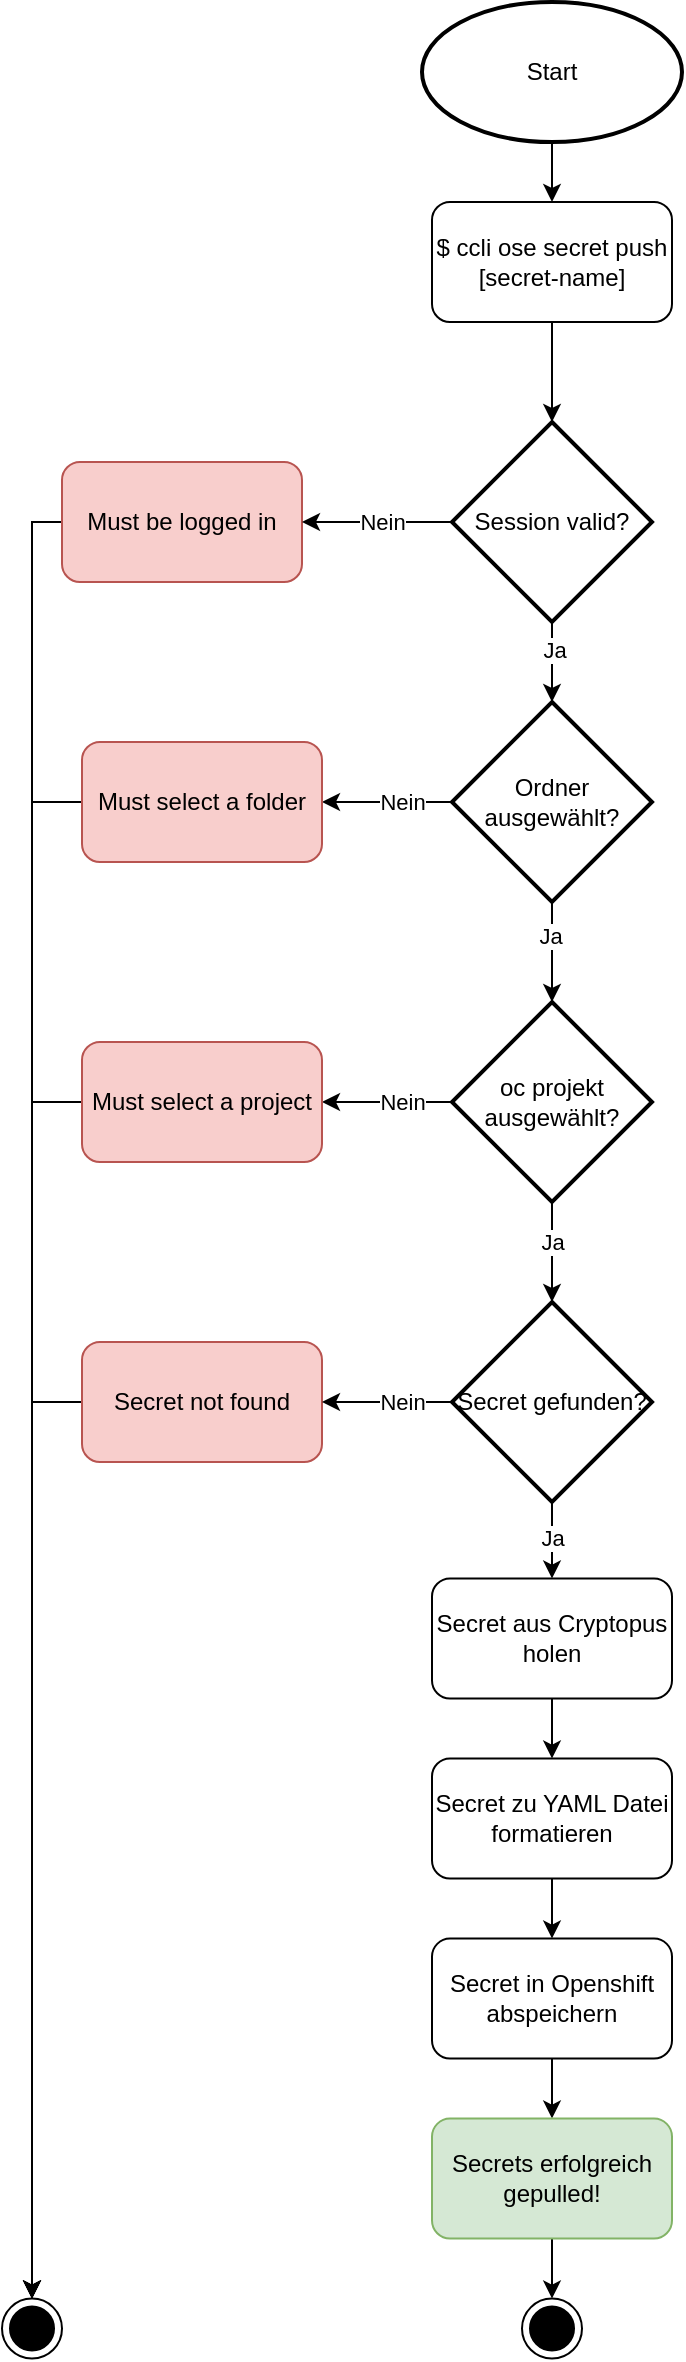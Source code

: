 <mxfile version="13.6.0" type="device"><diagram id="6a731a19-8d31-9384-78a2-239565b7b9f0" name="Page-1"><mxGraphModel dx="1420" dy="898" grid="1" gridSize="10" guides="1" tooltips="1" connect="1" arrows="1" fold="1" page="1" pageScale="1" pageWidth="1169" pageHeight="827" background="#ffffff" math="0" shadow="0"><root><mxCell id="0"/><mxCell id="1" parent="0"/><mxCell id="NWZ6fTpJ-l_STs-Fj8A3-55" style="edgeStyle=orthogonalEdgeStyle;rounded=0;orthogonalLoop=1;jettySize=auto;html=1;" parent="1" source="NWZ6fTpJ-l_STs-Fj8A3-56" target="NWZ6fTpJ-l_STs-Fj8A3-57" edge="1"><mxGeometry relative="1" as="geometry"/></mxCell><mxCell id="NWZ6fTpJ-l_STs-Fj8A3-56" value="&lt;div&gt;Start&lt;/div&gt;" style="strokeWidth=2;html=1;shape=mxgraph.flowchart.start_1;whiteSpace=wrap;" parent="1" vertex="1"><mxGeometry x="450" y="100" width="130" height="70" as="geometry"/></mxCell><mxCell id="NWZ6fTpJ-l_STs-Fj8A3-57" value="$ ccli ose secret push [secret-name]" style="rounded=1;whiteSpace=wrap;html=1;" parent="1" vertex="1"><mxGeometry x="455" y="200" width="120" height="60" as="geometry"/></mxCell><mxCell id="NWZ6fTpJ-l_STs-Fj8A3-58" value="" style="ellipse;html=1;shape=endState;fillColor=#000000;" parent="1" vertex="1"><mxGeometry x="240" y="1248.28" width="30" height="30" as="geometry"/></mxCell><mxCell id="NWZ6fTpJ-l_STs-Fj8A3-59" style="edgeStyle=orthogonalEdgeStyle;rounded=0;orthogonalLoop=1;jettySize=auto;html=1;" parent="1" source="NWZ6fTpJ-l_STs-Fj8A3-64" target="NWZ6fTpJ-l_STs-Fj8A3-58" edge="1"><mxGeometry relative="1" as="geometry"><Array as="points"><mxPoint x="255" y="360"/></Array></mxGeometry></mxCell><mxCell id="NWZ6fTpJ-l_STs-Fj8A3-60" style="edgeStyle=orthogonalEdgeStyle;rounded=0;orthogonalLoop=1;jettySize=auto;html=1;" parent="1" source="NWZ6fTpJ-l_STs-Fj8A3-62" target="NWZ6fTpJ-l_STs-Fj8A3-71" edge="1"><mxGeometry relative="1" as="geometry"><mxPoint x="515" y="470" as="targetPoint"/></mxGeometry></mxCell><mxCell id="NWZ6fTpJ-l_STs-Fj8A3-61" value="Ja" style="edgeLabel;html=1;align=center;verticalAlign=middle;resizable=0;points=[];" parent="NWZ6fTpJ-l_STs-Fj8A3-60" vertex="1" connectable="0"><mxGeometry x="-0.307" y="1" relative="1" as="geometry"><mxPoint as="offset"/></mxGeometry></mxCell><mxCell id="NWZ6fTpJ-l_STs-Fj8A3-62" value="Session valid?" style="strokeWidth=2;html=1;shape=mxgraph.flowchart.decision;whiteSpace=wrap;" parent="1" vertex="1"><mxGeometry x="465" y="310" width="100" height="100" as="geometry"/></mxCell><mxCell id="NWZ6fTpJ-l_STs-Fj8A3-63" style="edgeStyle=orthogonalEdgeStyle;rounded=0;orthogonalLoop=1;jettySize=auto;html=1;" parent="1" source="NWZ6fTpJ-l_STs-Fj8A3-57" target="NWZ6fTpJ-l_STs-Fj8A3-62" edge="1"><mxGeometry relative="1" as="geometry"><mxPoint x="515" y="260" as="sourcePoint"/><mxPoint x="515" y="480" as="targetPoint"/></mxGeometry></mxCell><mxCell id="NWZ6fTpJ-l_STs-Fj8A3-64" value="Must be logged in" style="rounded=1;whiteSpace=wrap;html=1;fillColor=#f8cecc;strokeColor=#b85450;" parent="1" vertex="1"><mxGeometry x="270" y="330" width="120" height="60" as="geometry"/></mxCell><mxCell id="NWZ6fTpJ-l_STs-Fj8A3-65" style="edgeStyle=orthogonalEdgeStyle;rounded=0;orthogonalLoop=1;jettySize=auto;html=1;" parent="1" source="NWZ6fTpJ-l_STs-Fj8A3-62" target="NWZ6fTpJ-l_STs-Fj8A3-64" edge="1"><mxGeometry relative="1" as="geometry"><mxPoint x="465.0" y="360.034" as="sourcePoint"/><mxPoint x="225" y="1090" as="targetPoint"/></mxGeometry></mxCell><mxCell id="NWZ6fTpJ-l_STs-Fj8A3-66" value="&lt;div&gt;Nein&lt;/div&gt;" style="edgeLabel;html=1;align=center;verticalAlign=middle;resizable=0;points=[];" parent="NWZ6fTpJ-l_STs-Fj8A3-65" vertex="1" connectable="0"><mxGeometry x="-0.773" y="1" relative="1" as="geometry"><mxPoint x="-26.39" y="-1" as="offset"/></mxGeometry></mxCell><mxCell id="NWZ6fTpJ-l_STs-Fj8A3-67" style="edgeStyle=orthogonalEdgeStyle;rounded=0;orthogonalLoop=1;jettySize=auto;html=1;" parent="1" source="NWZ6fTpJ-l_STs-Fj8A3-71" target="NWZ6fTpJ-l_STs-Fj8A3-73" edge="1"><mxGeometry relative="1" as="geometry"/></mxCell><mxCell id="NWZ6fTpJ-l_STs-Fj8A3-68" value="Nein" style="edgeLabel;html=1;align=center;verticalAlign=middle;resizable=0;points=[];" parent="NWZ6fTpJ-l_STs-Fj8A3-67" vertex="1" connectable="0"><mxGeometry x="0.227" y="-1" relative="1" as="geometry"><mxPoint x="15" y="1" as="offset"/></mxGeometry></mxCell><mxCell id="NWZ6fTpJ-l_STs-Fj8A3-69" style="edgeStyle=orthogonalEdgeStyle;rounded=0;orthogonalLoop=1;jettySize=auto;html=1;" parent="1" source="NWZ6fTpJ-l_STs-Fj8A3-71" target="NWZ6fTpJ-l_STs-Fj8A3-77" edge="1"><mxGeometry relative="1" as="geometry"><mxPoint x="515.0" y="597" as="targetPoint"/></mxGeometry></mxCell><mxCell id="NWZ6fTpJ-l_STs-Fj8A3-70" value="Ja" style="edgeLabel;html=1;align=center;verticalAlign=middle;resizable=0;points=[];" parent="NWZ6fTpJ-l_STs-Fj8A3-69" vertex="1" connectable="0"><mxGeometry x="-0.348" y="-1" relative="1" as="geometry"><mxPoint as="offset"/></mxGeometry></mxCell><mxCell id="NWZ6fTpJ-l_STs-Fj8A3-71" value="Ordner ausgewählt?" style="strokeWidth=2;html=1;shape=mxgraph.flowchart.decision;whiteSpace=wrap;" parent="1" vertex="1"><mxGeometry x="465" y="450" width="100" height="100" as="geometry"/></mxCell><mxCell id="NWZ6fTpJ-l_STs-Fj8A3-72" style="edgeStyle=orthogonalEdgeStyle;rounded=0;orthogonalLoop=1;jettySize=auto;html=1;" parent="1" source="NWZ6fTpJ-l_STs-Fj8A3-73" target="NWZ6fTpJ-l_STs-Fj8A3-58" edge="1"><mxGeometry relative="1" as="geometry"/></mxCell><mxCell id="NWZ6fTpJ-l_STs-Fj8A3-73" value="Must select a folder" style="rounded=1;whiteSpace=wrap;html=1;fillColor=#f8cecc;strokeColor=#b85450;" parent="1" vertex="1"><mxGeometry x="280" y="470" width="120" height="60" as="geometry"/></mxCell><mxCell id="NWZ6fTpJ-l_STs-Fj8A3-74" value="" style="ellipse;html=1;shape=endState;fillColor=#000000;" parent="1" vertex="1"><mxGeometry x="500" y="1248.28" width="30" height="30" as="geometry"/></mxCell><mxCell id="NWZ6fTpJ-l_STs-Fj8A3-75" style="edgeStyle=orthogonalEdgeStyle;rounded=0;orthogonalLoop=1;jettySize=auto;html=1;" parent="1" source="NWZ6fTpJ-l_STs-Fj8A3-77" target="NWZ6fTpJ-l_STs-Fj8A3-86" edge="1"><mxGeometry relative="1" as="geometry"/></mxCell><mxCell id="NWZ6fTpJ-l_STs-Fj8A3-76" value="Nein" style="edgeLabel;html=1;align=center;verticalAlign=middle;resizable=0;points=[];" parent="NWZ6fTpJ-l_STs-Fj8A3-75" vertex="1" connectable="0"><mxGeometry x="0.274" y="2" relative="1" as="geometry"><mxPoint x="16.38" y="-2" as="offset"/></mxGeometry></mxCell><mxCell id="NWZ6fTpJ-l_STs-Fj8A3-77" value="oc projekt ausgewählt?" style="strokeWidth=2;html=1;shape=mxgraph.flowchart.decision;whiteSpace=wrap;" parent="1" vertex="1"><mxGeometry x="465" y="600" width="100" height="100" as="geometry"/></mxCell><mxCell id="NWZ6fTpJ-l_STs-Fj8A3-83" style="edgeStyle=orthogonalEdgeStyle;rounded=0;orthogonalLoop=1;jettySize=auto;html=1;" parent="1" source="NWZ6fTpJ-l_STs-Fj8A3-77" target="NWZ6fTpJ-l_STs-Fj8A3-90" edge="1"><mxGeometry relative="1" as="geometry"><mxPoint x="515.0" y="720" as="sourcePoint"/><mxPoint x="515" y="750" as="targetPoint"/></mxGeometry></mxCell><mxCell id="NWZ6fTpJ-l_STs-Fj8A3-84" value="Ja" style="edgeLabel;html=1;align=center;verticalAlign=middle;resizable=0;points=[];" parent="NWZ6fTpJ-l_STs-Fj8A3-83" vertex="1" connectable="0"><mxGeometry x="0.319" relative="1" as="geometry"><mxPoint y="-13.33" as="offset"/></mxGeometry></mxCell><mxCell id="NWZ6fTpJ-l_STs-Fj8A3-85" style="edgeStyle=orthogonalEdgeStyle;rounded=0;orthogonalLoop=1;jettySize=auto;html=1;" parent="1" source="NWZ6fTpJ-l_STs-Fj8A3-86" target="NWZ6fTpJ-l_STs-Fj8A3-58" edge="1"><mxGeometry relative="1" as="geometry"/></mxCell><mxCell id="NWZ6fTpJ-l_STs-Fj8A3-86" value="Must select a project" style="rounded=1;whiteSpace=wrap;html=1;fillColor=#f8cecc;strokeColor=#b85450;" parent="1" vertex="1"><mxGeometry x="280" y="620" width="120" height="60" as="geometry"/></mxCell><mxCell id="NWZ6fTpJ-l_STs-Fj8A3-87" style="edgeStyle=orthogonalEdgeStyle;rounded=0;orthogonalLoop=1;jettySize=auto;html=1;" parent="1" source="NWZ6fTpJ-l_STs-Fj8A3-91" target="NWZ6fTpJ-l_STs-Fj8A3-58" edge="1"><mxGeometry relative="1" as="geometry"><mxPoint x="60" y="1000" as="targetPoint"/></mxGeometry></mxCell><mxCell id="NWZ6fTpJ-l_STs-Fj8A3-88" style="edgeStyle=orthogonalEdgeStyle;rounded=0;orthogonalLoop=1;jettySize=auto;html=1;" parent="1" source="NWZ6fTpJ-l_STs-Fj8A3-90" target="NWZ6fTpJ-l_STs-Fj8A3-99" edge="1"><mxGeometry relative="1" as="geometry"/></mxCell><mxCell id="NWZ6fTpJ-l_STs-Fj8A3-89" value="Ja" style="edgeLabel;html=1;align=center;verticalAlign=middle;resizable=0;points=[];" parent="NWZ6fTpJ-l_STs-Fj8A3-88" vertex="1" connectable="0"><mxGeometry x="0.2" y="5" relative="1" as="geometry"><mxPoint x="-5" y="-4.14" as="offset"/></mxGeometry></mxCell><mxCell id="NWZ6fTpJ-l_STs-Fj8A3-90" value="Secret gefunden?" style="strokeWidth=2;html=1;shape=mxgraph.flowchart.decision;whiteSpace=wrap;" parent="1" vertex="1"><mxGeometry x="465" y="750" width="100" height="100" as="geometry"/></mxCell><mxCell id="NWZ6fTpJ-l_STs-Fj8A3-91" value="Secret not found" style="rounded=1;whiteSpace=wrap;html=1;fillColor=#f8cecc;strokeColor=#b85450;" parent="1" vertex="1"><mxGeometry x="280" y="770" width="120" height="60" as="geometry"/></mxCell><mxCell id="NWZ6fTpJ-l_STs-Fj8A3-92" style="edgeStyle=orthogonalEdgeStyle;rounded=0;orthogonalLoop=1;jettySize=auto;html=1;" parent="1" source="NWZ6fTpJ-l_STs-Fj8A3-90" target="NWZ6fTpJ-l_STs-Fj8A3-91" edge="1"><mxGeometry relative="1" as="geometry"><mxPoint x="255" y="950" as="targetPoint"/><mxPoint x="465" y="800" as="sourcePoint"/></mxGeometry></mxCell><mxCell id="NWZ6fTpJ-l_STs-Fj8A3-93" value="Nein" style="edgeLabel;html=1;align=center;verticalAlign=middle;resizable=0;points=[];" parent="NWZ6fTpJ-l_STs-Fj8A3-92" vertex="1" connectable="0"><mxGeometry x="-0.209" relative="1" as="geometry"><mxPoint as="offset"/></mxGeometry></mxCell><mxCell id="NWZ6fTpJ-l_STs-Fj8A3-96" style="edgeStyle=orthogonalEdgeStyle;rounded=0;orthogonalLoop=1;jettySize=auto;html=1;" parent="1" source="NWZ6fTpJ-l_STs-Fj8A3-97" target="NWZ6fTpJ-l_STs-Fj8A3-101" edge="1"><mxGeometry relative="1" as="geometry"><mxPoint x="515" y="1088.28" as="targetPoint"/></mxGeometry></mxCell><mxCell id="NWZ6fTpJ-l_STs-Fj8A3-97" value="Secret zu YAML Datei formatieren" style="rounded=1;whiteSpace=wrap;html=1;" parent="1" vertex="1"><mxGeometry x="455" y="978.28" width="120" height="60" as="geometry"/></mxCell><mxCell id="NWZ6fTpJ-l_STs-Fj8A3-98" style="edgeStyle=orthogonalEdgeStyle;rounded=0;orthogonalLoop=1;jettySize=auto;html=1;" parent="1" source="NWZ6fTpJ-l_STs-Fj8A3-99" target="NWZ6fTpJ-l_STs-Fj8A3-97" edge="1"><mxGeometry relative="1" as="geometry"/></mxCell><mxCell id="NWZ6fTpJ-l_STs-Fj8A3-99" value="Secret aus Cryptopus holen" style="rounded=1;whiteSpace=wrap;html=1;" parent="1" vertex="1"><mxGeometry x="455" y="888.28" width="120" height="60" as="geometry"/></mxCell><mxCell id="NWZ6fTpJ-l_STs-Fj8A3-100" style="edgeStyle=orthogonalEdgeStyle;rounded=0;orthogonalLoop=1;jettySize=auto;html=1;" parent="1" source="NWZ6fTpJ-l_STs-Fj8A3-101" target="NWZ6fTpJ-l_STs-Fj8A3-103" edge="1"><mxGeometry relative="1" as="geometry"/></mxCell><mxCell id="NWZ6fTpJ-l_STs-Fj8A3-101" value="Secret in Openshift abspeichern" style="rounded=1;whiteSpace=wrap;html=1;" parent="1" vertex="1"><mxGeometry x="455" y="1068.28" width="120" height="60" as="geometry"/></mxCell><mxCell id="NWZ6fTpJ-l_STs-Fj8A3-102" style="edgeStyle=orthogonalEdgeStyle;rounded=0;orthogonalLoop=1;jettySize=auto;html=1;" parent="1" source="NWZ6fTpJ-l_STs-Fj8A3-103" target="NWZ6fTpJ-l_STs-Fj8A3-74" edge="1"><mxGeometry relative="1" as="geometry"/></mxCell><mxCell id="NWZ6fTpJ-l_STs-Fj8A3-103" value="Secrets erfolgreich gepulled!" style="rounded=1;whiteSpace=wrap;html=1;fillColor=#d5e8d4;strokeColor=#82b366;" parent="1" vertex="1"><mxGeometry x="455" y="1158.28" width="120" height="60" as="geometry"/></mxCell></root></mxGraphModel></diagram></mxfile>
